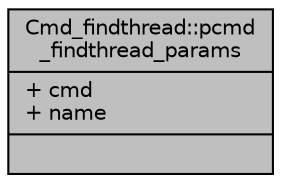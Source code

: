 digraph "Cmd_findthread::pcmd_findthread_params"
{
  edge [fontname="Helvetica",fontsize="10",labelfontname="Helvetica",labelfontsize="10"];
  node [fontname="Helvetica",fontsize="10",shape=record];
  Node1 [label="{Cmd_findthread::pcmd\l_findthread_params\n|+ cmd\l+ name\l|}",height=0.2,width=0.4,color="black", fillcolor="grey75", style="filled", fontcolor="black"];
}
